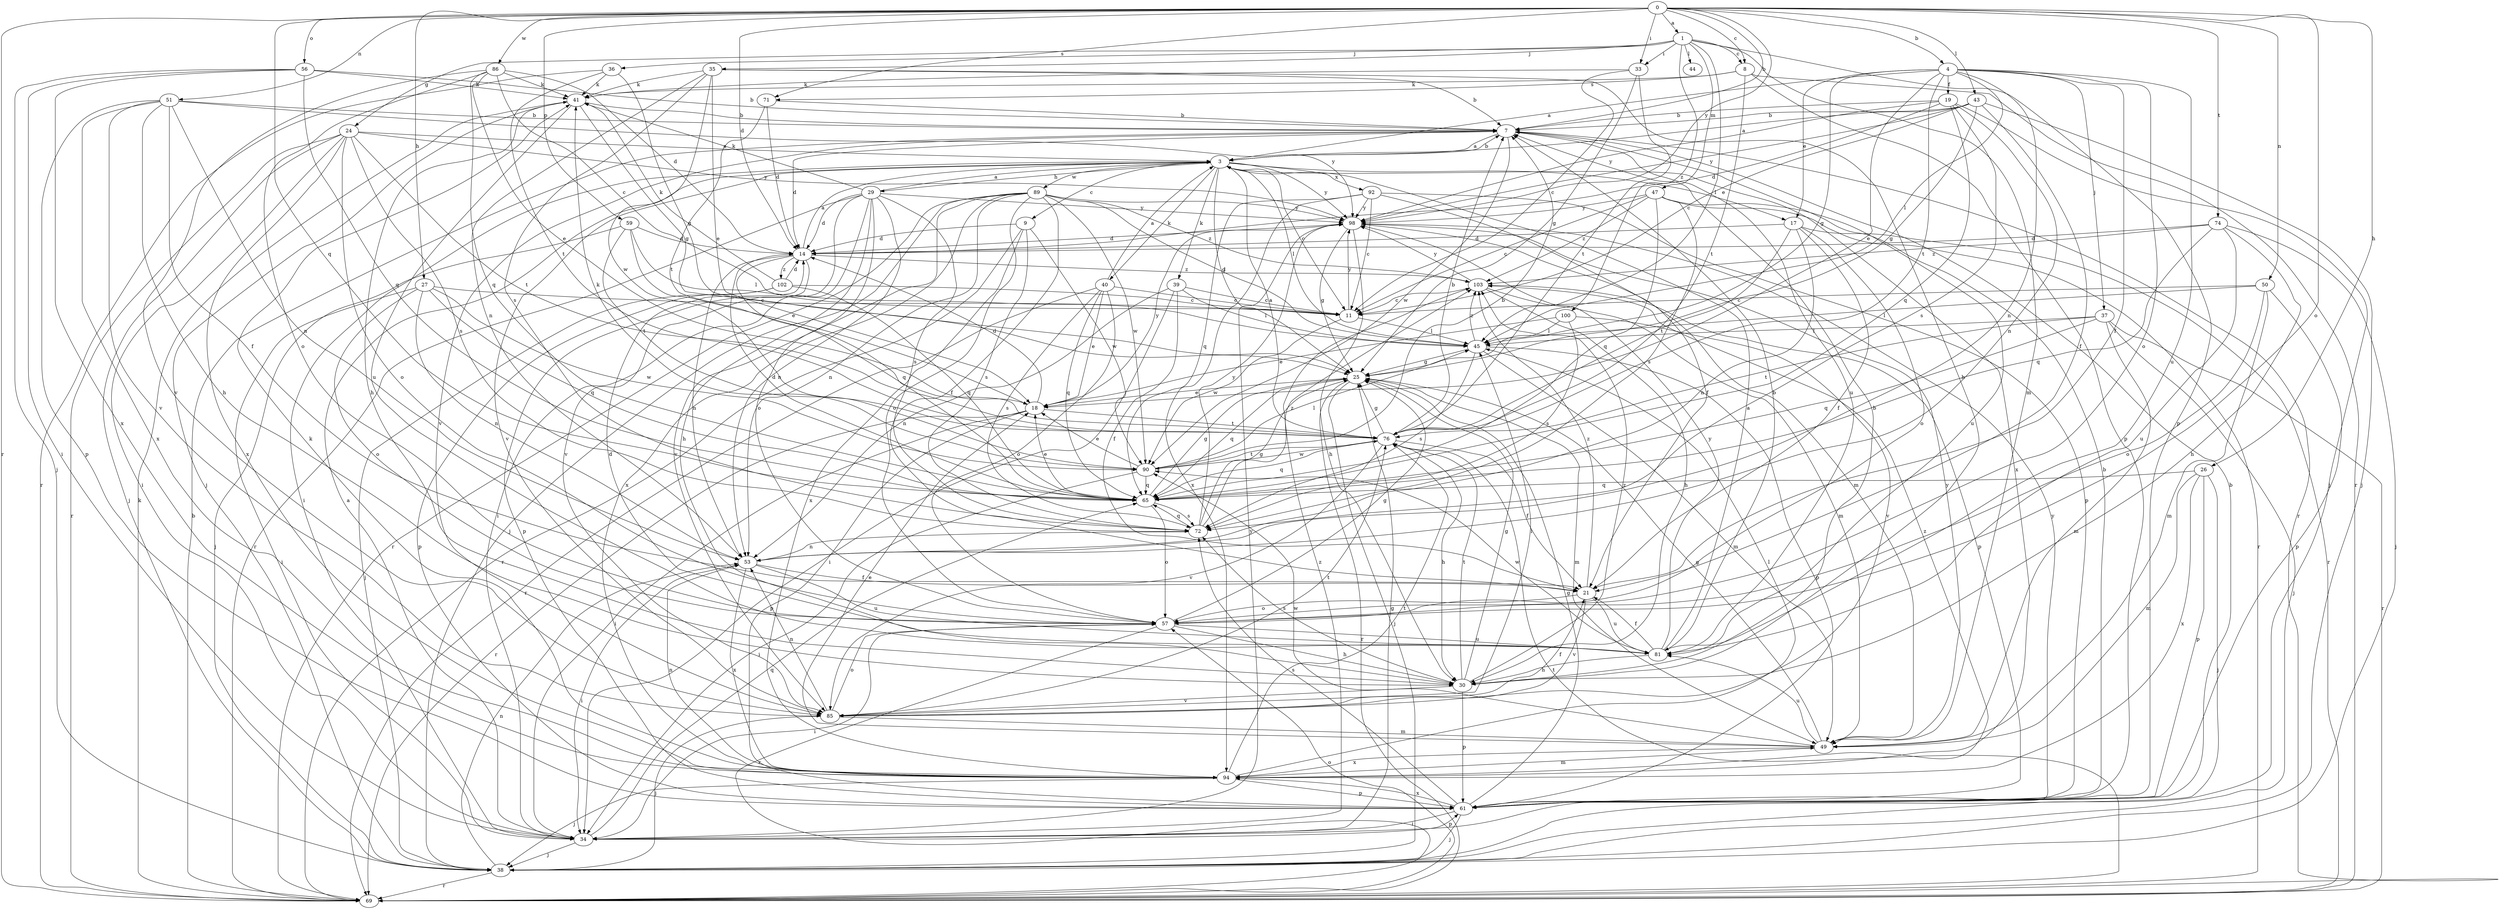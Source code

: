 strict digraph  {
0;
1;
3;
4;
7;
8;
9;
11;
14;
17;
18;
19;
21;
24;
25;
26;
27;
29;
30;
33;
34;
35;
36;
37;
38;
39;
40;
41;
43;
44;
45;
47;
49;
50;
51;
53;
56;
57;
59;
61;
65;
69;
71;
72;
74;
76;
81;
85;
86;
89;
90;
92;
94;
98;
100;
102;
103;
0 -> 1  [label=a];
0 -> 4  [label=b];
0 -> 7  [label=b];
0 -> 8  [label=c];
0 -> 14  [label=d];
0 -> 26  [label=h];
0 -> 27  [label=h];
0 -> 33  [label=i];
0 -> 43  [label=l];
0 -> 50  [label=n];
0 -> 51  [label=n];
0 -> 56  [label=o];
0 -> 57  [label=o];
0 -> 59  [label=p];
0 -> 65  [label=q];
0 -> 69  [label=r];
0 -> 71  [label=s];
0 -> 74  [label=t];
0 -> 86  [label=w];
0 -> 98  [label=y];
1 -> 8  [label=c];
1 -> 24  [label=g];
1 -> 33  [label=i];
1 -> 35  [label=j];
1 -> 36  [label=j];
1 -> 44  [label=l];
1 -> 45  [label=l];
1 -> 47  [label=m];
1 -> 49  [label=m];
1 -> 61  [label=p];
1 -> 100  [label=z];
3 -> 7  [label=b];
3 -> 9  [label=c];
3 -> 11  [label=c];
3 -> 17  [label=e];
3 -> 25  [label=g];
3 -> 29  [label=h];
3 -> 34  [label=i];
3 -> 39  [label=k];
3 -> 40  [label=k];
3 -> 45  [label=l];
3 -> 85  [label=v];
3 -> 89  [label=w];
3 -> 92  [label=x];
3 -> 94  [label=x];
3 -> 98  [label=y];
4 -> 3  [label=a];
4 -> 17  [label=e];
4 -> 18  [label=e];
4 -> 19  [label=f];
4 -> 21  [label=f];
4 -> 25  [label=g];
4 -> 37  [label=j];
4 -> 45  [label=l];
4 -> 53  [label=n];
4 -> 57  [label=o];
4 -> 76  [label=t];
4 -> 81  [label=u];
7 -> 3  [label=a];
7 -> 14  [label=d];
7 -> 69  [label=r];
7 -> 81  [label=u];
7 -> 85  [label=v];
7 -> 90  [label=w];
8 -> 41  [label=k];
8 -> 61  [label=p];
8 -> 69  [label=r];
8 -> 71  [label=s];
8 -> 76  [label=t];
9 -> 14  [label=d];
9 -> 69  [label=r];
9 -> 72  [label=s];
9 -> 90  [label=w];
9 -> 94  [label=x];
11 -> 45  [label=l];
11 -> 90  [label=w];
11 -> 98  [label=y];
14 -> 3  [label=a];
14 -> 53  [label=n];
14 -> 61  [label=p];
14 -> 65  [label=q];
14 -> 102  [label=z];
14 -> 103  [label=z];
17 -> 14  [label=d];
17 -> 21  [label=f];
17 -> 53  [label=n];
17 -> 57  [label=o];
17 -> 69  [label=r];
17 -> 76  [label=t];
18 -> 14  [label=d];
18 -> 34  [label=i];
18 -> 61  [label=p];
18 -> 69  [label=r];
18 -> 76  [label=t];
18 -> 98  [label=y];
19 -> 7  [label=b];
19 -> 14  [label=d];
19 -> 38  [label=j];
19 -> 53  [label=n];
19 -> 65  [label=q];
19 -> 72  [label=s];
19 -> 98  [label=y];
21 -> 57  [label=o];
21 -> 81  [label=u];
21 -> 85  [label=v];
21 -> 103  [label=z];
24 -> 3  [label=a];
24 -> 34  [label=i];
24 -> 38  [label=j];
24 -> 57  [label=o];
24 -> 69  [label=r];
24 -> 72  [label=s];
24 -> 76  [label=t];
24 -> 94  [label=x];
24 -> 98  [label=y];
25 -> 18  [label=e];
25 -> 38  [label=j];
25 -> 49  [label=m];
25 -> 65  [label=q];
25 -> 69  [label=r];
26 -> 38  [label=j];
26 -> 49  [label=m];
26 -> 61  [label=p];
26 -> 65  [label=q];
26 -> 94  [label=x];
27 -> 11  [label=c];
27 -> 34  [label=i];
27 -> 53  [label=n];
27 -> 57  [label=o];
27 -> 65  [label=q];
27 -> 90  [label=w];
29 -> 3  [label=a];
29 -> 14  [label=d];
29 -> 30  [label=h];
29 -> 34  [label=i];
29 -> 41  [label=k];
29 -> 53  [label=n];
29 -> 57  [label=o];
29 -> 69  [label=r];
29 -> 72  [label=s];
29 -> 85  [label=v];
29 -> 98  [label=y];
30 -> 7  [label=b];
30 -> 25  [label=g];
30 -> 61  [label=p];
30 -> 72  [label=s];
30 -> 76  [label=t];
30 -> 85  [label=v];
30 -> 103  [label=z];
33 -> 11  [label=c];
33 -> 25  [label=g];
33 -> 41  [label=k];
33 -> 76  [label=t];
34 -> 3  [label=a];
34 -> 7  [label=b];
34 -> 25  [label=g];
34 -> 38  [label=j];
34 -> 61  [label=p];
34 -> 65  [label=q];
34 -> 98  [label=y];
34 -> 103  [label=z];
35 -> 7  [label=b];
35 -> 18  [label=e];
35 -> 30  [label=h];
35 -> 41  [label=k];
35 -> 53  [label=n];
35 -> 72  [label=s];
35 -> 90  [label=w];
36 -> 25  [label=g];
36 -> 41  [label=k];
36 -> 69  [label=r];
36 -> 76  [label=t];
37 -> 38  [label=j];
37 -> 45  [label=l];
37 -> 49  [label=m];
37 -> 65  [label=q];
37 -> 69  [label=r];
37 -> 76  [label=t];
38 -> 53  [label=n];
38 -> 69  [label=r];
39 -> 11  [label=c];
39 -> 21  [label=f];
39 -> 34  [label=i];
39 -> 45  [label=l];
39 -> 53  [label=n];
40 -> 3  [label=a];
40 -> 11  [label=c];
40 -> 18  [label=e];
40 -> 57  [label=o];
40 -> 65  [label=q];
40 -> 69  [label=r];
40 -> 72  [label=s];
41 -> 7  [label=b];
41 -> 25  [label=g];
41 -> 30  [label=h];
41 -> 38  [label=j];
41 -> 81  [label=u];
43 -> 3  [label=a];
43 -> 7  [label=b];
43 -> 11  [label=c];
43 -> 21  [label=f];
43 -> 25  [label=g];
43 -> 38  [label=j];
43 -> 98  [label=y];
45 -> 25  [label=g];
45 -> 49  [label=m];
45 -> 61  [label=p];
45 -> 72  [label=s];
45 -> 103  [label=z];
47 -> 11  [label=c];
47 -> 65  [label=q];
47 -> 69  [label=r];
47 -> 72  [label=s];
47 -> 81  [label=u];
47 -> 98  [label=y];
47 -> 103  [label=z];
49 -> 18  [label=e];
49 -> 25  [label=g];
49 -> 81  [label=u];
49 -> 90  [label=w];
49 -> 94  [label=x];
49 -> 98  [label=y];
50 -> 11  [label=c];
50 -> 45  [label=l];
50 -> 49  [label=m];
50 -> 57  [label=o];
50 -> 61  [label=p];
51 -> 7  [label=b];
51 -> 21  [label=f];
51 -> 30  [label=h];
51 -> 53  [label=n];
51 -> 61  [label=p];
51 -> 85  [label=v];
51 -> 94  [label=x];
51 -> 98  [label=y];
53 -> 21  [label=f];
53 -> 34  [label=i];
53 -> 81  [label=u];
53 -> 94  [label=x];
56 -> 7  [label=b];
56 -> 34  [label=i];
56 -> 38  [label=j];
56 -> 41  [label=k];
56 -> 65  [label=q];
56 -> 94  [label=x];
57 -> 25  [label=g];
57 -> 30  [label=h];
57 -> 34  [label=i];
57 -> 69  [label=r];
57 -> 81  [label=u];
59 -> 14  [label=d];
59 -> 18  [label=e];
59 -> 38  [label=j];
59 -> 45  [label=l];
59 -> 76  [label=t];
61 -> 7  [label=b];
61 -> 25  [label=g];
61 -> 34  [label=i];
61 -> 38  [label=j];
61 -> 72  [label=s];
61 -> 94  [label=x];
61 -> 98  [label=y];
65 -> 14  [label=d];
65 -> 18  [label=e];
65 -> 25  [label=g];
65 -> 57  [label=o];
65 -> 72  [label=s];
69 -> 7  [label=b];
69 -> 41  [label=k];
69 -> 57  [label=o];
69 -> 76  [label=t];
71 -> 7  [label=b];
71 -> 14  [label=d];
71 -> 76  [label=t];
72 -> 25  [label=g];
72 -> 53  [label=n];
72 -> 65  [label=q];
72 -> 98  [label=y];
72 -> 103  [label=z];
74 -> 14  [label=d];
74 -> 30  [label=h];
74 -> 38  [label=j];
74 -> 65  [label=q];
74 -> 81  [label=u];
74 -> 103  [label=z];
76 -> 3  [label=a];
76 -> 7  [label=b];
76 -> 21  [label=f];
76 -> 25  [label=g];
76 -> 30  [label=h];
76 -> 65  [label=q];
76 -> 85  [label=v];
76 -> 90  [label=w];
81 -> 3  [label=a];
81 -> 7  [label=b];
81 -> 14  [label=d];
81 -> 21  [label=f];
81 -> 30  [label=h];
81 -> 90  [label=w];
81 -> 98  [label=y];
85 -> 21  [label=f];
85 -> 38  [label=j];
85 -> 45  [label=l];
85 -> 49  [label=m];
85 -> 53  [label=n];
85 -> 57  [label=o];
85 -> 76  [label=t];
86 -> 11  [label=c];
86 -> 14  [label=d];
86 -> 18  [label=e];
86 -> 41  [label=k];
86 -> 57  [label=o];
86 -> 65  [label=q];
86 -> 85  [label=v];
89 -> 21  [label=f];
89 -> 38  [label=j];
89 -> 45  [label=l];
89 -> 53  [label=n];
89 -> 57  [label=o];
89 -> 69  [label=r];
89 -> 85  [label=v];
89 -> 90  [label=w];
89 -> 94  [label=x];
89 -> 98  [label=y];
89 -> 103  [label=z];
90 -> 7  [label=b];
90 -> 18  [label=e];
90 -> 34  [label=i];
90 -> 41  [label=k];
90 -> 45  [label=l];
90 -> 65  [label=q];
90 -> 76  [label=t];
92 -> 11  [label=c];
92 -> 21  [label=f];
92 -> 61  [label=p];
92 -> 65  [label=q];
92 -> 94  [label=x];
92 -> 98  [label=y];
94 -> 38  [label=j];
94 -> 41  [label=k];
94 -> 45  [label=l];
94 -> 49  [label=m];
94 -> 53  [label=n];
94 -> 61  [label=p];
94 -> 76  [label=t];
94 -> 103  [label=z];
98 -> 14  [label=d];
98 -> 25  [label=g];
98 -> 30  [label=h];
98 -> 49  [label=m];
100 -> 18  [label=e];
100 -> 45  [label=l];
100 -> 72  [label=s];
100 -> 85  [label=v];
102 -> 11  [label=c];
102 -> 14  [label=d];
102 -> 38  [label=j];
102 -> 41  [label=k];
102 -> 61  [label=p];
102 -> 65  [label=q];
103 -> 11  [label=c];
103 -> 30  [label=h];
103 -> 49  [label=m];
103 -> 61  [label=p];
103 -> 98  [label=y];
}
